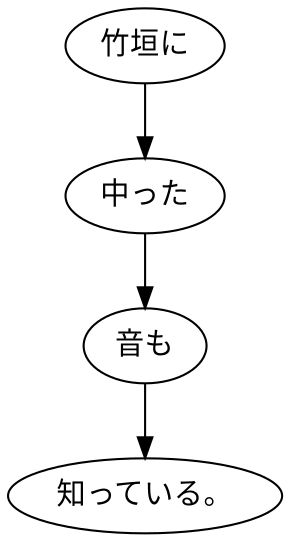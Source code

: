digraph graph5089 {
	node0 [label="竹垣に"];
	node1 [label="中った"];
	node2 [label="音も"];
	node3 [label="知っている。"];
	node0 -> node1;
	node1 -> node2;
	node2 -> node3;
}

